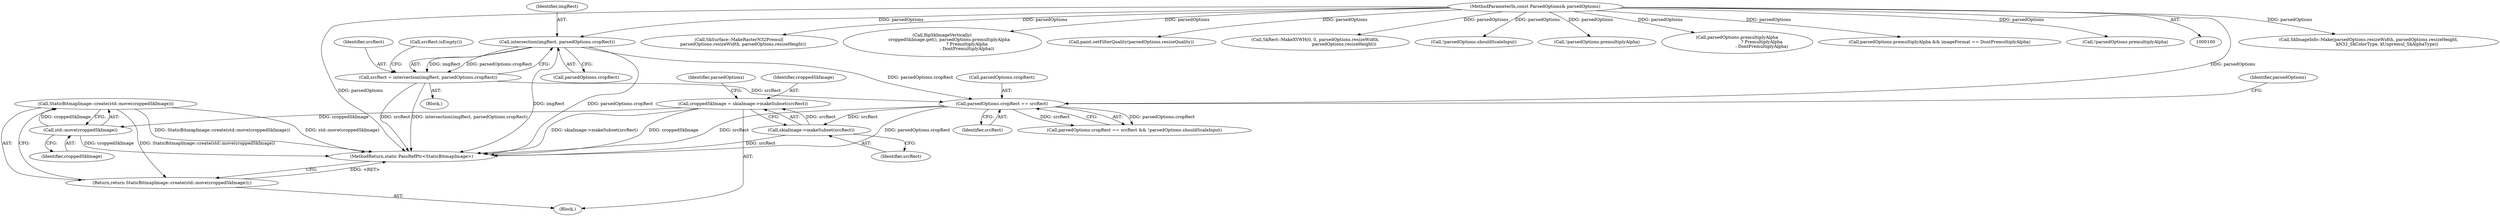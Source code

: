 digraph "0_Chrome_d59a4441697f6253e7dc3f7ae5caad6e5fd2c778_1@API" {
"1000257" [label="(Call,StaticBitmapImage::create(std::move(croppedSkImage)))"];
"1000258" [label="(Call,std::move(croppedSkImage))"];
"1000225" [label="(Call,croppedSkImage = skiaImage->makeSubset(srcRect))"];
"1000227" [label="(Call,skiaImage->makeSubset(srcRect))"];
"1000214" [label="(Call,parsedOptions.cropRect == srcRect)"];
"1000112" [label="(Call,intersection(imgRect, parsedOptions.cropRect))"];
"1000102" [label="(MethodParameterIn,const ParsedOptions& parsedOptions)"];
"1000110" [label="(Call,srcRect = intersection(imgRect, parsedOptions.cropRect))"];
"1000256" [label="(Return,return StaticBitmapImage::create(std::move(croppedSkImage));)"];
"1000110" [label="(Call,srcRect = intersection(imgRect, parsedOptions.cropRect))"];
"1000128" [label="(Call,SkImageInfo::Make(parsedOptions.resizeWidth, parsedOptions.resizeHeight,\n                           kN32_SkColorType, kUnpremul_SkAlphaType))"];
"1000113" [label="(Identifier,imgRect)"];
"1000227" [label="(Call,skiaImage->makeSubset(srcRect))"];
"1000263" [label="(Call,SkSurface::MakeRasterN32Premul(\n      parsedOptions.resizeWidth, parsedOptions.resizeHeight))"];
"1000223" [label="(Block,)"];
"1000112" [label="(Call,intersection(imgRect, parsedOptions.cropRect))"];
"1000119" [label="(Call,srcRect.isEmpty())"];
"1000214" [label="(Call,parsedOptions.cropRect == srcRect)"];
"1000225" [label="(Call,croppedSkImage = skiaImage->makeSubset(srcRect))"];
"1000213" [label="(Call,parsedOptions.cropRect == srcRect && !parsedOptions.shouldScaleInput)"];
"1000235" [label="(Call,flipSkImageVertically(\n          croppedSkImage.get(), parsedOptions.premultiplyAlpha\n                                    ? PremultiplyAlpha\n                                    : DontPremultiplyAlpha))"];
"1000228" [label="(Identifier,srcRect)"];
"1000218" [label="(Identifier,srcRect)"];
"1000348" [label="(Call,paint.setFilterQuality(parsedOptions.resizeQuality))"];
"1000215" [label="(Call,parsedOptions.cropRect)"];
"1000256" [label="(Return,return StaticBitmapImage::create(std::move(croppedSkImage));)"];
"1000338" [label="(Call,SkRect::MakeXYWH(0, 0, parsedOptions.resizeWidth,\n                                          parsedOptions.resizeHeight))"];
"1000257" [label="(Call,StaticBitmapImage::create(std::move(croppedSkImage)))"];
"1000102" [label="(MethodParameterIn,const ParsedOptions& parsedOptions)"];
"1000231" [label="(Identifier,parsedOptions)"];
"1000219" [label="(Call,!parsedOptions.shouldScaleInput)"];
"1000388" [label="(MethodReturn,static PassRefPtr<StaticBitmapImage>)"];
"1000120" [label="(Call,!parsedOptions.premultiplyAlpha)"];
"1000111" [label="(Identifier,srcRect)"];
"1000237" [label="(Call,parsedOptions.premultiplyAlpha\n                                    ? PremultiplyAlpha\n                                    : DontPremultiplyAlpha)"];
"1000105" [label="(Block,)"];
"1000244" [label="(Call,parsedOptions.premultiplyAlpha && imageFormat == DontPremultiplyAlpha)"];
"1000221" [label="(Identifier,parsedOptions)"];
"1000114" [label="(Call,parsedOptions.cropRect)"];
"1000259" [label="(Identifier,croppedSkImage)"];
"1000226" [label="(Identifier,croppedSkImage)"];
"1000258" [label="(Call,std::move(croppedSkImage))"];
"1000179" [label="(Call,!parsedOptions.premultiplyAlpha)"];
"1000257" -> "1000256"  [label="AST: "];
"1000257" -> "1000258"  [label="CFG: "];
"1000258" -> "1000257"  [label="AST: "];
"1000256" -> "1000257"  [label="CFG: "];
"1000257" -> "1000388"  [label="DDG: std::move(croppedSkImage)"];
"1000257" -> "1000388"  [label="DDG: StaticBitmapImage::create(std::move(croppedSkImage))"];
"1000257" -> "1000256"  [label="DDG: StaticBitmapImage::create(std::move(croppedSkImage))"];
"1000258" -> "1000257"  [label="DDG: croppedSkImage"];
"1000258" -> "1000259"  [label="CFG: "];
"1000259" -> "1000258"  [label="AST: "];
"1000258" -> "1000388"  [label="DDG: croppedSkImage"];
"1000225" -> "1000258"  [label="DDG: croppedSkImage"];
"1000225" -> "1000223"  [label="AST: "];
"1000225" -> "1000227"  [label="CFG: "];
"1000226" -> "1000225"  [label="AST: "];
"1000227" -> "1000225"  [label="AST: "];
"1000231" -> "1000225"  [label="CFG: "];
"1000225" -> "1000388"  [label="DDG: skiaImage->makeSubset(srcRect)"];
"1000225" -> "1000388"  [label="DDG: croppedSkImage"];
"1000227" -> "1000225"  [label="DDG: srcRect"];
"1000227" -> "1000228"  [label="CFG: "];
"1000228" -> "1000227"  [label="AST: "];
"1000227" -> "1000388"  [label="DDG: srcRect"];
"1000214" -> "1000227"  [label="DDG: srcRect"];
"1000214" -> "1000213"  [label="AST: "];
"1000214" -> "1000218"  [label="CFG: "];
"1000215" -> "1000214"  [label="AST: "];
"1000218" -> "1000214"  [label="AST: "];
"1000221" -> "1000214"  [label="CFG: "];
"1000213" -> "1000214"  [label="CFG: "];
"1000214" -> "1000388"  [label="DDG: srcRect"];
"1000214" -> "1000388"  [label="DDG: parsedOptions.cropRect"];
"1000214" -> "1000213"  [label="DDG: parsedOptions.cropRect"];
"1000214" -> "1000213"  [label="DDG: srcRect"];
"1000112" -> "1000214"  [label="DDG: parsedOptions.cropRect"];
"1000102" -> "1000214"  [label="DDG: parsedOptions"];
"1000110" -> "1000214"  [label="DDG: srcRect"];
"1000112" -> "1000110"  [label="AST: "];
"1000112" -> "1000114"  [label="CFG: "];
"1000113" -> "1000112"  [label="AST: "];
"1000114" -> "1000112"  [label="AST: "];
"1000110" -> "1000112"  [label="CFG: "];
"1000112" -> "1000388"  [label="DDG: parsedOptions.cropRect"];
"1000112" -> "1000388"  [label="DDG: imgRect"];
"1000112" -> "1000110"  [label="DDG: imgRect"];
"1000112" -> "1000110"  [label="DDG: parsedOptions.cropRect"];
"1000102" -> "1000112"  [label="DDG: parsedOptions"];
"1000102" -> "1000100"  [label="AST: "];
"1000102" -> "1000388"  [label="DDG: parsedOptions"];
"1000102" -> "1000120"  [label="DDG: parsedOptions"];
"1000102" -> "1000128"  [label="DDG: parsedOptions"];
"1000102" -> "1000179"  [label="DDG: parsedOptions"];
"1000102" -> "1000219"  [label="DDG: parsedOptions"];
"1000102" -> "1000235"  [label="DDG: parsedOptions"];
"1000102" -> "1000237"  [label="DDG: parsedOptions"];
"1000102" -> "1000244"  [label="DDG: parsedOptions"];
"1000102" -> "1000263"  [label="DDG: parsedOptions"];
"1000102" -> "1000338"  [label="DDG: parsedOptions"];
"1000102" -> "1000348"  [label="DDG: parsedOptions"];
"1000110" -> "1000105"  [label="AST: "];
"1000111" -> "1000110"  [label="AST: "];
"1000119" -> "1000110"  [label="CFG: "];
"1000110" -> "1000388"  [label="DDG: intersection(imgRect, parsedOptions.cropRect)"];
"1000110" -> "1000388"  [label="DDG: srcRect"];
"1000256" -> "1000223"  [label="AST: "];
"1000388" -> "1000256"  [label="CFG: "];
"1000256" -> "1000388"  [label="DDG: <RET>"];
}
